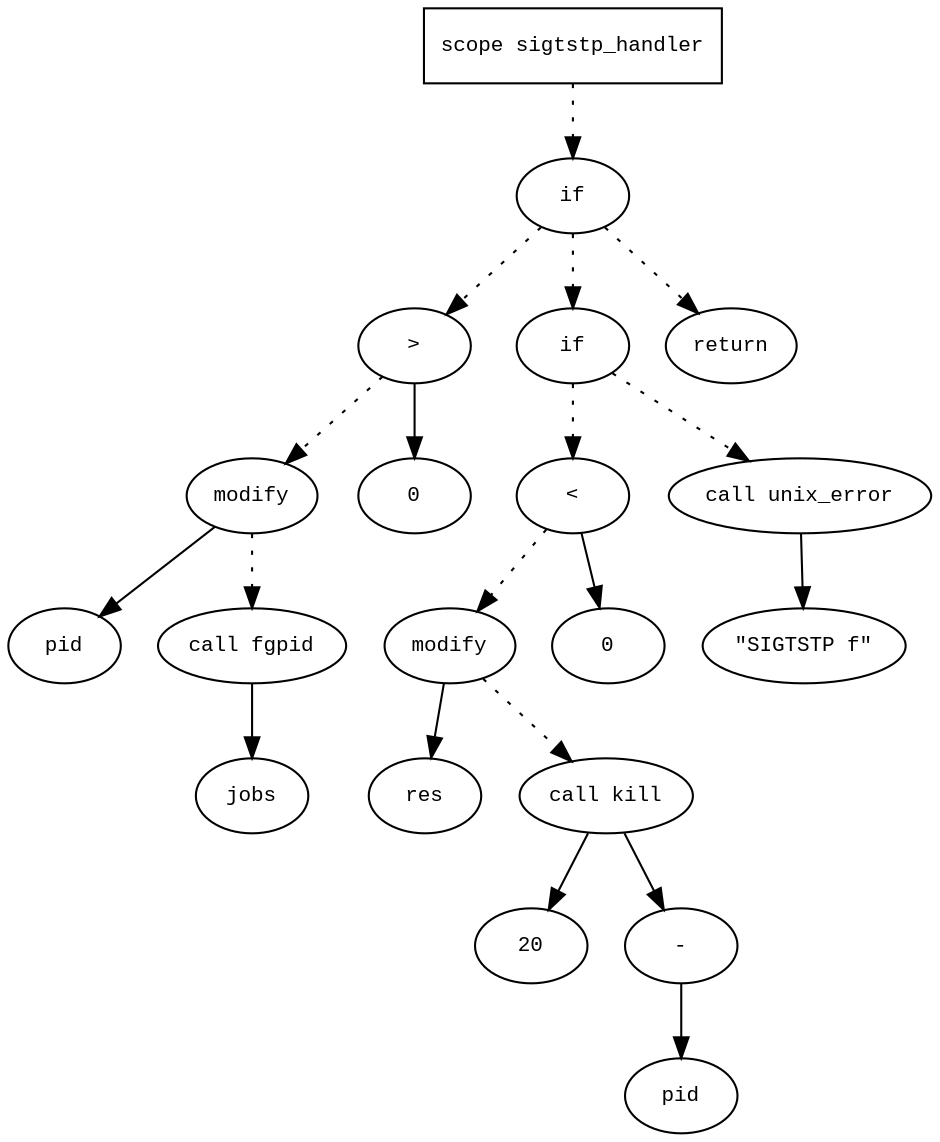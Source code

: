 digraph AST {
  graph [fontname="Times New Roman",fontsize=10];
  node  [fontname="Courier New",fontsize=10];
  edge  [fontname="Times New Roman",fontsize=10];

  node1 [label="scope sigtstp_handler",shape=box];
  node2 [label="if",shape=ellipse];
  node1 -> node2 [style=dotted];
  node3 [label=">",shape=ellipse];
  node4 [label="modify",shape=ellipse];
  node5 [label="pid",shape=ellipse];
  node4 -> node5;
  node6 [label="call fgpid",shape=ellipse];
  node7 [label="jobs",shape=ellipse];
  node6 -> node7;
  node4 -> node6 [style=dotted];
  node3 -> node4 [style=dotted];
  node8 [label="0",shape=ellipse];
  node3 -> node8;
  node2 -> node3 [style=dotted];
  node9 [label="if",shape=ellipse];
  node2 -> node9 [style=dotted];
  node10 [label="<",shape=ellipse];
  node11 [label="modify",shape=ellipse];
  node12 [label="res",shape=ellipse];
  node11 -> node12;
  node13 [label="call kill",shape=ellipse];
  node14 [label="20",shape=ellipse];
  node13 -> node14;
  node15 [label="-",shape=ellipse];
  node16 [label="pid",shape=ellipse];
  node15 -> node16;
  node13 -> node15;
  node11 -> node13 [style=dotted];
  node10 -> node11 [style=dotted];
  node17 [label="0",shape=ellipse];
  node10 -> node17;
  node9 -> node10 [style=dotted];
  node18 [label="call unix_error",shape=ellipse];
  node19 [label="\"SIGTSTP f\"",shape=ellipse];
  node18 -> node19;
  node9 -> node18 [style=dotted];
  node20 [label="return",shape=ellipse];
  node2 -> node20 [style=dotted];
} 